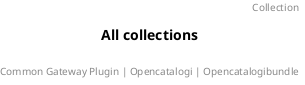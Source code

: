@startuml
title: All collections
footer: Common Gateway Plugin | Opencatalogi | Opencatalogibundle 
header: Collection

@enduml

